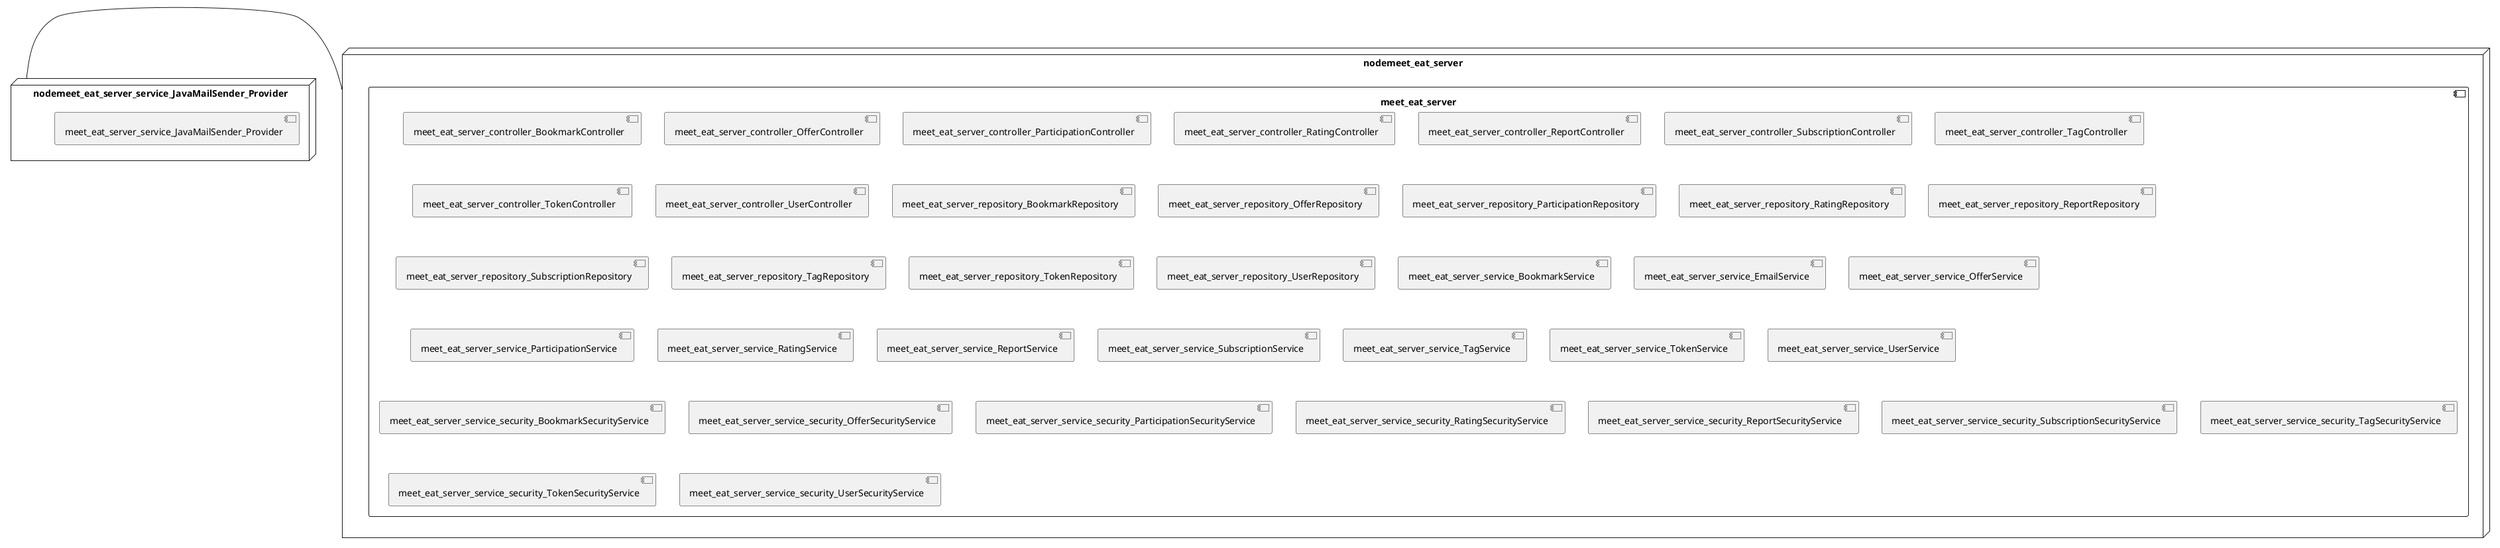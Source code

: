@startuml
skinparam fixCircleLabelOverlapping true
skinparam componentStyle uml2
node nodemeet_eat_server {
component meet_eat_server {
[meet_eat_server_controller_BookmarkController] [[meet-eat-meet-eat-server.system#_Y0WNEMxwEe6RobE4v68j9Q]]
[meet_eat_server_controller_OfferController] [[meet-eat-meet-eat-server.system#_Y0WNEMxwEe6RobE4v68j9Q]]
[meet_eat_server_controller_ParticipationController] [[meet-eat-meet-eat-server.system#_Y0WNEMxwEe6RobE4v68j9Q]]
[meet_eat_server_controller_RatingController] [[meet-eat-meet-eat-server.system#_Y0WNEMxwEe6RobE4v68j9Q]]
[meet_eat_server_controller_ReportController] [[meet-eat-meet-eat-server.system#_Y0WNEMxwEe6RobE4v68j9Q]]
[meet_eat_server_controller_SubscriptionController] [[meet-eat-meet-eat-server.system#_Y0WNEMxwEe6RobE4v68j9Q]]
[meet_eat_server_controller_TagController] [[meet-eat-meet-eat-server.system#_Y0WNEMxwEe6RobE4v68j9Q]]
[meet_eat_server_controller_TokenController] [[meet-eat-meet-eat-server.system#_Y0WNEMxwEe6RobE4v68j9Q]]
[meet_eat_server_controller_UserController] [[meet-eat-meet-eat-server.system#_Y0WNEMxwEe6RobE4v68j9Q]]
[meet_eat_server_repository_BookmarkRepository] [[meet-eat-meet-eat-server.system#_Y0WNEMxwEe6RobE4v68j9Q]]
[meet_eat_server_repository_OfferRepository] [[meet-eat-meet-eat-server.system#_Y0WNEMxwEe6RobE4v68j9Q]]
[meet_eat_server_repository_ParticipationRepository] [[meet-eat-meet-eat-server.system#_Y0WNEMxwEe6RobE4v68j9Q]]
[meet_eat_server_repository_RatingRepository] [[meet-eat-meet-eat-server.system#_Y0WNEMxwEe6RobE4v68j9Q]]
[meet_eat_server_repository_ReportRepository] [[meet-eat-meet-eat-server.system#_Y0WNEMxwEe6RobE4v68j9Q]]
[meet_eat_server_repository_SubscriptionRepository] [[meet-eat-meet-eat-server.system#_Y0WNEMxwEe6RobE4v68j9Q]]
[meet_eat_server_repository_TagRepository] [[meet-eat-meet-eat-server.system#_Y0WNEMxwEe6RobE4v68j9Q]]
[meet_eat_server_repository_TokenRepository] [[meet-eat-meet-eat-server.system#_Y0WNEMxwEe6RobE4v68j9Q]]
[meet_eat_server_repository_UserRepository] [[meet-eat-meet-eat-server.system#_Y0WNEMxwEe6RobE4v68j9Q]]
[meet_eat_server_service_BookmarkService] [[meet-eat-meet-eat-server.system#_Y0WNEMxwEe6RobE4v68j9Q]]
[meet_eat_server_service_EmailService] [[meet-eat-meet-eat-server.system#_Y0WNEMxwEe6RobE4v68j9Q]]
[meet_eat_server_service_OfferService] [[meet-eat-meet-eat-server.system#_Y0WNEMxwEe6RobE4v68j9Q]]
[meet_eat_server_service_ParticipationService] [[meet-eat-meet-eat-server.system#_Y0WNEMxwEe6RobE4v68j9Q]]
[meet_eat_server_service_RatingService] [[meet-eat-meet-eat-server.system#_Y0WNEMxwEe6RobE4v68j9Q]]
[meet_eat_server_service_ReportService] [[meet-eat-meet-eat-server.system#_Y0WNEMxwEe6RobE4v68j9Q]]
[meet_eat_server_service_SubscriptionService] [[meet-eat-meet-eat-server.system#_Y0WNEMxwEe6RobE4v68j9Q]]
[meet_eat_server_service_TagService] [[meet-eat-meet-eat-server.system#_Y0WNEMxwEe6RobE4v68j9Q]]
[meet_eat_server_service_TokenService] [[meet-eat-meet-eat-server.system#_Y0WNEMxwEe6RobE4v68j9Q]]
[meet_eat_server_service_UserService] [[meet-eat-meet-eat-server.system#_Y0WNEMxwEe6RobE4v68j9Q]]
[meet_eat_server_service_security_BookmarkSecurityService] [[meet-eat-meet-eat-server.system#_Y0WNEMxwEe6RobE4v68j9Q]]
[meet_eat_server_service_security_OfferSecurityService] [[meet-eat-meet-eat-server.system#_Y0WNEMxwEe6RobE4v68j9Q]]
[meet_eat_server_service_security_ParticipationSecurityService] [[meet-eat-meet-eat-server.system#_Y0WNEMxwEe6RobE4v68j9Q]]
[meet_eat_server_service_security_RatingSecurityService] [[meet-eat-meet-eat-server.system#_Y0WNEMxwEe6RobE4v68j9Q]]
[meet_eat_server_service_security_ReportSecurityService] [[meet-eat-meet-eat-server.system#_Y0WNEMxwEe6RobE4v68j9Q]]
[meet_eat_server_service_security_SubscriptionSecurityService] [[meet-eat-meet-eat-server.system#_Y0WNEMxwEe6RobE4v68j9Q]]
[meet_eat_server_service_security_TagSecurityService] [[meet-eat-meet-eat-server.system#_Y0WNEMxwEe6RobE4v68j9Q]]
[meet_eat_server_service_security_TokenSecurityService] [[meet-eat-meet-eat-server.system#_Y0WNEMxwEe6RobE4v68j9Q]]
[meet_eat_server_service_security_UserSecurityService] [[meet-eat-meet-eat-server.system#_Y0WNEMxwEe6RobE4v68j9Q]]
}
}
node nodemeet_eat_server_service_JavaMailSender_Provider {
[meet_eat_server_service_JavaMailSender_Provider] [[meet-eat-meet-eat-server.system#_Y0WNEMxwEe6RobE4v68j9Q]]
}
[nodemeet_eat_server_service_JavaMailSender_Provider] - [nodemeet_eat_server]

@enduml
